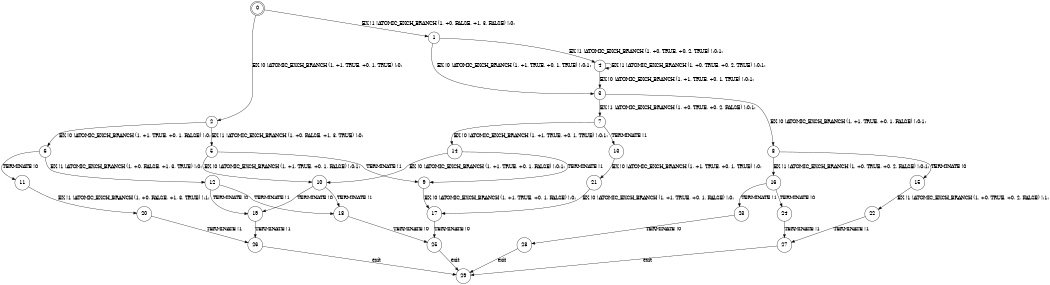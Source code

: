 digraph BCG {
size = "7, 10.5";
center = TRUE;
node [shape = circle];
0 [peripheries = 2];
0 -> 1 [label = "EX !1 !ATOMIC_EXCH_BRANCH (1, +0, FALSE, +1, 3, FALSE) !:0:"];
0 -> 2 [label = "EX !0 !ATOMIC_EXCH_BRANCH (1, +1, TRUE, +0, 1, TRUE) !:0:"];
1 -> 3 [label = "EX !0 !ATOMIC_EXCH_BRANCH (1, +1, TRUE, +0, 1, TRUE) !:0:1:"];
1 -> 4 [label = "EX !1 !ATOMIC_EXCH_BRANCH (1, +0, TRUE, +0, 2, TRUE) !:0:1:"];
2 -> 5 [label = "EX !1 !ATOMIC_EXCH_BRANCH (1, +0, FALSE, +1, 3, TRUE) !:0:"];
2 -> 6 [label = "EX !0 !ATOMIC_EXCH_BRANCH (1, +1, TRUE, +0, 1, FALSE) !:0:"];
3 -> 7 [label = "EX !1 !ATOMIC_EXCH_BRANCH (1, +0, TRUE, +0, 2, FALSE) !:0:1:"];
3 -> 8 [label = "EX !0 !ATOMIC_EXCH_BRANCH (1, +1, TRUE, +0, 1, FALSE) !:0:1:"];
4 -> 3 [label = "EX !0 !ATOMIC_EXCH_BRANCH (1, +1, TRUE, +0, 1, TRUE) !:0:1:"];
4 -> 4 [label = "EX !1 !ATOMIC_EXCH_BRANCH (1, +0, TRUE, +0, 2, TRUE) !:0:1:"];
5 -> 9 [label = "TERMINATE !1"];
5 -> 10 [label = "EX !0 !ATOMIC_EXCH_BRANCH (1, +1, TRUE, +0, 1, FALSE) !:0:1:"];
6 -> 11 [label = "TERMINATE !0"];
6 -> 12 [label = "EX !1 !ATOMIC_EXCH_BRANCH (1, +0, FALSE, +1, 3, TRUE) !:0:"];
7 -> 13 [label = "TERMINATE !1"];
7 -> 14 [label = "EX !0 !ATOMIC_EXCH_BRANCH (1, +1, TRUE, +0, 1, TRUE) !:0:1:"];
8 -> 15 [label = "TERMINATE !0"];
8 -> 16 [label = "EX !1 !ATOMIC_EXCH_BRANCH (1, +0, TRUE, +0, 2, FALSE) !:0:1:"];
9 -> 17 [label = "EX !0 !ATOMIC_EXCH_BRANCH (1, +1, TRUE, +0, 1, FALSE) !:0:"];
10 -> 18 [label = "TERMINATE !1"];
10 -> 19 [label = "TERMINATE !0"];
11 -> 20 [label = "EX !1 !ATOMIC_EXCH_BRANCH (1, +0, FALSE, +1, 3, TRUE) !:1:"];
12 -> 18 [label = "TERMINATE !1"];
12 -> 19 [label = "TERMINATE !0"];
13 -> 21 [label = "EX !0 !ATOMIC_EXCH_BRANCH (1, +1, TRUE, +0, 1, TRUE) !:0:"];
14 -> 9 [label = "TERMINATE !1"];
14 -> 10 [label = "EX !0 !ATOMIC_EXCH_BRANCH (1, +1, TRUE, +0, 1, FALSE) !:0:1:"];
15 -> 22 [label = "EX !1 !ATOMIC_EXCH_BRANCH (1, +0, TRUE, +0, 2, FALSE) !:1:"];
16 -> 23 [label = "TERMINATE !1"];
16 -> 24 [label = "TERMINATE !0"];
17 -> 25 [label = "TERMINATE !0"];
18 -> 25 [label = "TERMINATE !0"];
19 -> 26 [label = "TERMINATE !1"];
20 -> 26 [label = "TERMINATE !1"];
21 -> 17 [label = "EX !0 !ATOMIC_EXCH_BRANCH (1, +1, TRUE, +0, 1, FALSE) !:0:"];
22 -> 27 [label = "TERMINATE !1"];
23 -> 28 [label = "TERMINATE !0"];
24 -> 27 [label = "TERMINATE !1"];
25 -> 29 [label = "exit"];
26 -> 29 [label = "exit"];
27 -> 29 [label = "exit"];
28 -> 29 [label = "exit"];
}
